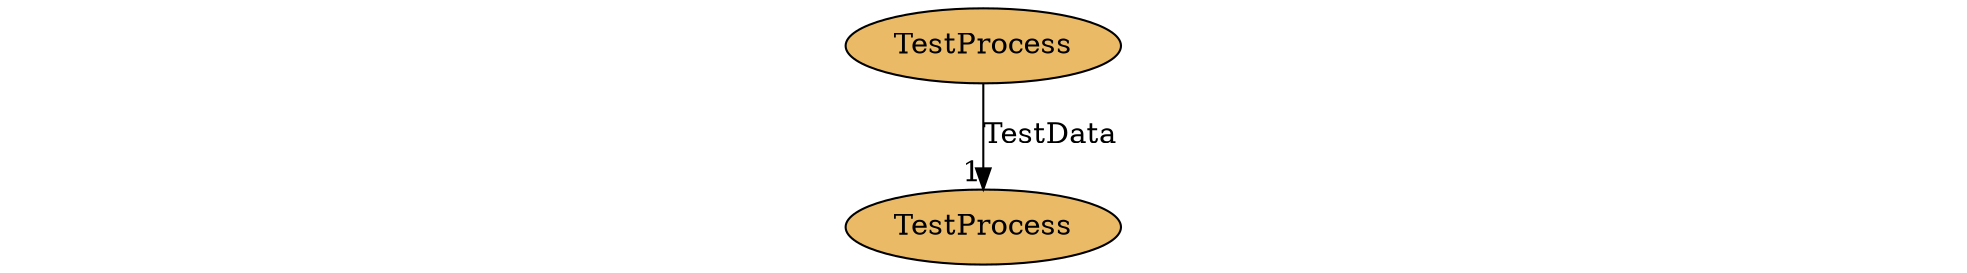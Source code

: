 digraph test {
ratio=0.132
node [style=filled]
"TestProcess0" [fillcolor="#ebba66",label="TestProcess"];
"TestProcess1" [fillcolor="#ebba66",label="TestProcess"];
"TestProcess0" -> "TestProcess1" [label="TestData",headlabel="1"];
}
